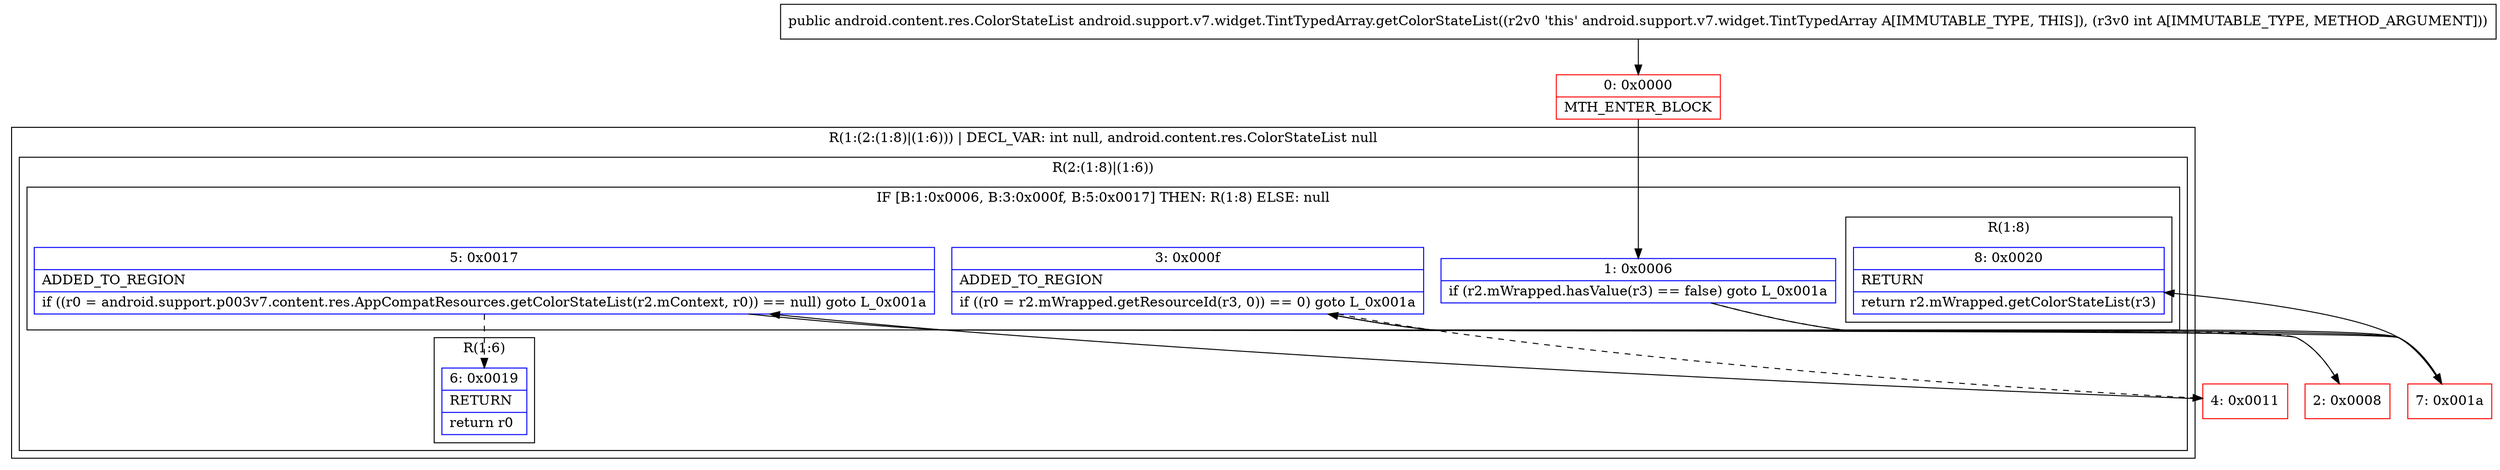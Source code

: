 digraph "CFG forandroid.support.v7.widget.TintTypedArray.getColorStateList(I)Landroid\/content\/res\/ColorStateList;" {
subgraph cluster_Region_2121836751 {
label = "R(1:(2:(1:8)|(1:6))) | DECL_VAR: int null, android.content.res.ColorStateList null\l";
node [shape=record,color=blue];
subgraph cluster_Region_1042380701 {
label = "R(2:(1:8)|(1:6))";
node [shape=record,color=blue];
subgraph cluster_IfRegion_1061406463 {
label = "IF [B:1:0x0006, B:3:0x000f, B:5:0x0017] THEN: R(1:8) ELSE: null";
node [shape=record,color=blue];
Node_1 [shape=record,label="{1\:\ 0x0006|if (r2.mWrapped.hasValue(r3) == false) goto L_0x001a\l}"];
Node_3 [shape=record,label="{3\:\ 0x000f|ADDED_TO_REGION\l|if ((r0 = r2.mWrapped.getResourceId(r3, 0)) == 0) goto L_0x001a\l}"];
Node_5 [shape=record,label="{5\:\ 0x0017|ADDED_TO_REGION\l|if ((r0 = android.support.p003v7.content.res.AppCompatResources.getColorStateList(r2.mContext, r0)) == null) goto L_0x001a\l}"];
subgraph cluster_Region_603179374 {
label = "R(1:8)";
node [shape=record,color=blue];
Node_8 [shape=record,label="{8\:\ 0x0020|RETURN\l|return r2.mWrapped.getColorStateList(r3)\l}"];
}
}
subgraph cluster_Region_410399503 {
label = "R(1:6)";
node [shape=record,color=blue];
Node_6 [shape=record,label="{6\:\ 0x0019|RETURN\l|return r0\l}"];
}
}
}
Node_0 [shape=record,color=red,label="{0\:\ 0x0000|MTH_ENTER_BLOCK\l}"];
Node_2 [shape=record,color=red,label="{2\:\ 0x0008}"];
Node_4 [shape=record,color=red,label="{4\:\ 0x0011}"];
Node_7 [shape=record,color=red,label="{7\:\ 0x001a}"];
MethodNode[shape=record,label="{public android.content.res.ColorStateList android.support.v7.widget.TintTypedArray.getColorStateList((r2v0 'this' android.support.v7.widget.TintTypedArray A[IMMUTABLE_TYPE, THIS]), (r3v0 int A[IMMUTABLE_TYPE, METHOD_ARGUMENT])) }"];
MethodNode -> Node_0;
Node_1 -> Node_2[style=dashed];
Node_1 -> Node_7;
Node_3 -> Node_4[style=dashed];
Node_3 -> Node_7;
Node_5 -> Node_6[style=dashed];
Node_5 -> Node_7;
Node_0 -> Node_1;
Node_2 -> Node_3;
Node_4 -> Node_5;
Node_7 -> Node_8;
}

